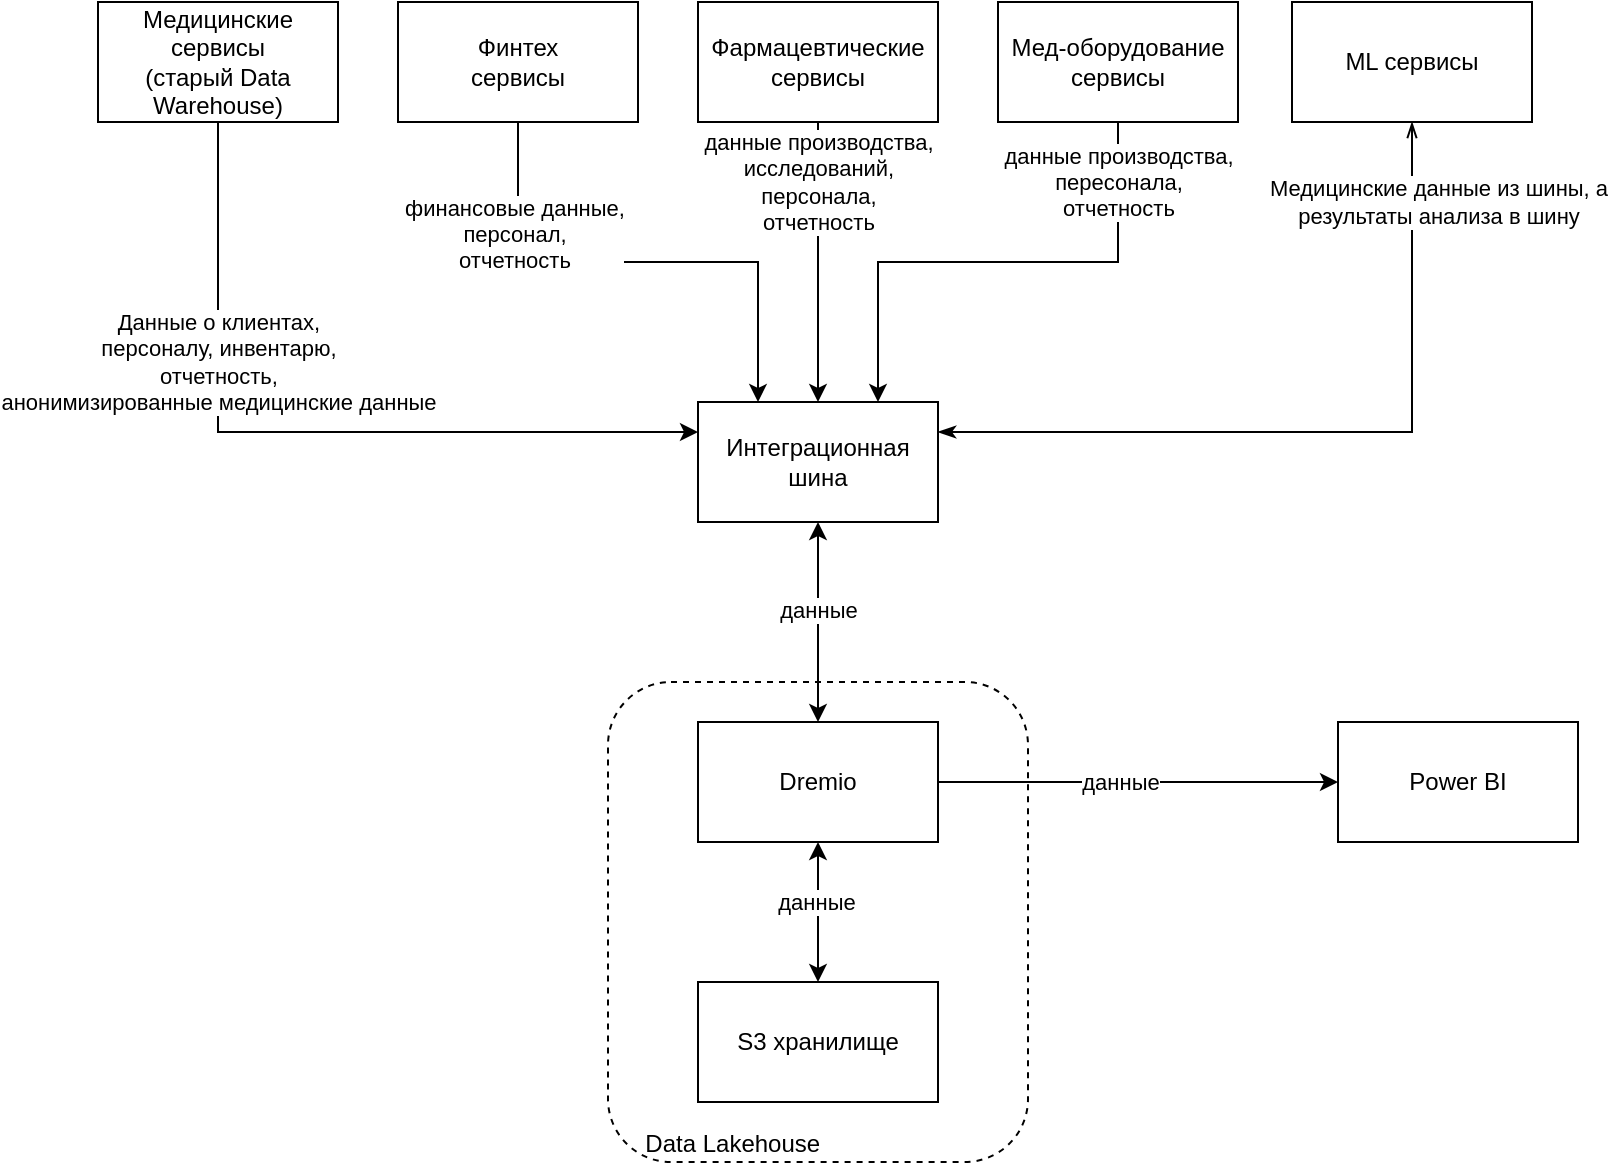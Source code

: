 <mxfile version="26.0.15">
  <diagram name="Page-1" id="mB8YLuMmBEMTiQLGBqZd">
    <mxGraphModel dx="1110" dy="854" grid="1" gridSize="10" guides="1" tooltips="1" connect="1" arrows="1" fold="1" page="1" pageScale="1" pageWidth="827" pageHeight="1169" math="0" shadow="0">
      <root>
        <mxCell id="0" />
        <mxCell id="1" parent="0" />
        <mxCell id="Of-AIPQErRhCinUC24cg-26" value="&amp;nbsp; &amp;nbsp; &amp;nbsp;Data Lakehouse" style="rounded=1;whiteSpace=wrap;html=1;labelPosition=center;verticalLabelPosition=middle;align=left;verticalAlign=bottom;dashed=1;" vertex="1" parent="1">
          <mxGeometry x="485" y="520" width="210" height="240" as="geometry" />
        </mxCell>
        <mxCell id="Of-AIPQErRhCinUC24cg-14" style="edgeStyle=orthogonalEdgeStyle;rounded=0;orthogonalLoop=1;jettySize=auto;html=1;exitX=0.5;exitY=1;exitDx=0;exitDy=0;entryX=0;entryY=0.25;entryDx=0;entryDy=0;" edge="1" parent="1" source="Of-AIPQErRhCinUC24cg-1" target="Of-AIPQErRhCinUC24cg-6">
          <mxGeometry relative="1" as="geometry" />
        </mxCell>
        <mxCell id="Of-AIPQErRhCinUC24cg-15" value="Данные о клиентах,&lt;br&gt;персоналу, инвентарю,&lt;br&gt;отчетность,&lt;br&gt;анонимизированные медицинские данные" style="edgeLabel;html=1;align=center;verticalAlign=middle;resizable=0;points=[];" vertex="1" connectable="0" parent="Of-AIPQErRhCinUC24cg-14">
          <mxGeometry x="-0.809" y="1" relative="1" as="geometry">
            <mxPoint x="-1" y="82" as="offset" />
          </mxGeometry>
        </mxCell>
        <mxCell id="Of-AIPQErRhCinUC24cg-1" value="Медицинские&lt;br&gt;сервисы&lt;br&gt;(старый Data Warehouse)" style="rounded=0;whiteSpace=wrap;html=1;" vertex="1" parent="1">
          <mxGeometry x="230" y="180" width="120" height="60" as="geometry" />
        </mxCell>
        <mxCell id="Of-AIPQErRhCinUC24cg-13" style="edgeStyle=orthogonalEdgeStyle;rounded=0;orthogonalLoop=1;jettySize=auto;html=1;exitX=0.5;exitY=1;exitDx=0;exitDy=0;entryX=0.25;entryY=0;entryDx=0;entryDy=0;" edge="1" parent="1" source="Of-AIPQErRhCinUC24cg-2" target="Of-AIPQErRhCinUC24cg-6">
          <mxGeometry relative="1" as="geometry" />
        </mxCell>
        <mxCell id="Of-AIPQErRhCinUC24cg-16" value="финансовые данные,&lt;br&gt;персонал,&lt;br&gt;отчетность" style="edgeLabel;html=1;align=center;verticalAlign=middle;resizable=0;points=[];" vertex="1" connectable="0" parent="Of-AIPQErRhCinUC24cg-13">
          <mxGeometry x="-0.752" y="-2" relative="1" as="geometry">
            <mxPoint y="24" as="offset" />
          </mxGeometry>
        </mxCell>
        <mxCell id="Of-AIPQErRhCinUC24cg-2" value="Финтех&lt;br&gt;сервисы" style="rounded=0;whiteSpace=wrap;html=1;" vertex="1" parent="1">
          <mxGeometry x="380" y="180" width="120" height="60" as="geometry" />
        </mxCell>
        <mxCell id="Of-AIPQErRhCinUC24cg-10" style="edgeStyle=orthogonalEdgeStyle;rounded=0;orthogonalLoop=1;jettySize=auto;html=1;exitX=0.5;exitY=1;exitDx=0;exitDy=0;entryX=0.5;entryY=0;entryDx=0;entryDy=0;" edge="1" parent="1" source="Of-AIPQErRhCinUC24cg-3" target="Of-AIPQErRhCinUC24cg-6">
          <mxGeometry relative="1" as="geometry" />
        </mxCell>
        <mxCell id="Of-AIPQErRhCinUC24cg-17" value="данные производства, &lt;br&gt;исследований,&lt;br&gt;персонала,&lt;br&gt;отчетность" style="edgeLabel;html=1;align=center;verticalAlign=middle;resizable=0;points=[];" vertex="1" connectable="0" parent="Of-AIPQErRhCinUC24cg-10">
          <mxGeometry x="-0.444" relative="1" as="geometry">
            <mxPoint y="-9" as="offset" />
          </mxGeometry>
        </mxCell>
        <mxCell id="Of-AIPQErRhCinUC24cg-3" value="Фармацевтические&lt;br&gt;сервисы" style="rounded=0;whiteSpace=wrap;html=1;" vertex="1" parent="1">
          <mxGeometry x="530" y="180" width="120" height="60" as="geometry" />
        </mxCell>
        <mxCell id="Of-AIPQErRhCinUC24cg-11" style="edgeStyle=orthogonalEdgeStyle;rounded=0;orthogonalLoop=1;jettySize=auto;html=1;exitX=0.5;exitY=1;exitDx=0;exitDy=0;entryX=0.75;entryY=0;entryDx=0;entryDy=0;" edge="1" parent="1" source="Of-AIPQErRhCinUC24cg-4" target="Of-AIPQErRhCinUC24cg-6">
          <mxGeometry relative="1" as="geometry" />
        </mxCell>
        <mxCell id="Of-AIPQErRhCinUC24cg-18" value="данные производства, &lt;br&gt;пересонала, &lt;br&gt;отчетность" style="edgeLabel;html=1;align=center;verticalAlign=middle;resizable=0;points=[];" vertex="1" connectable="0" parent="Of-AIPQErRhCinUC24cg-11">
          <mxGeometry x="-0.815" y="-4" relative="1" as="geometry">
            <mxPoint x="4" y="6" as="offset" />
          </mxGeometry>
        </mxCell>
        <mxCell id="Of-AIPQErRhCinUC24cg-4" value="Мед-оборудование&lt;br&gt;сервисы" style="rounded=0;whiteSpace=wrap;html=1;" vertex="1" parent="1">
          <mxGeometry x="680" y="180" width="120" height="60" as="geometry" />
        </mxCell>
        <mxCell id="Of-AIPQErRhCinUC24cg-12" style="edgeStyle=orthogonalEdgeStyle;rounded=0;orthogonalLoop=1;jettySize=auto;html=1;exitX=0.5;exitY=1;exitDx=0;exitDy=0;entryX=1;entryY=0.25;entryDx=0;entryDy=0;endArrow=classicThin;endFill=1;curved=0;startArrow=openThin;startFill=0;" edge="1" parent="1" source="Of-AIPQErRhCinUC24cg-5" target="Of-AIPQErRhCinUC24cg-6">
          <mxGeometry relative="1" as="geometry" />
        </mxCell>
        <mxCell id="Of-AIPQErRhCinUC24cg-19" value="Медицинские данные из шины, а &lt;br&gt;результаты анализа в шину" style="edgeLabel;html=1;align=center;verticalAlign=middle;resizable=0;points=[];" vertex="1" connectable="0" parent="Of-AIPQErRhCinUC24cg-12">
          <mxGeometry x="-0.842" y="-2" relative="1" as="geometry">
            <mxPoint x="15" y="9" as="offset" />
          </mxGeometry>
        </mxCell>
        <mxCell id="Of-AIPQErRhCinUC24cg-5" value="ML сервисы" style="rounded=0;whiteSpace=wrap;html=1;" vertex="1" parent="1">
          <mxGeometry x="827" y="180" width="120" height="60" as="geometry" />
        </mxCell>
        <mxCell id="Of-AIPQErRhCinUC24cg-20" style="edgeStyle=orthogonalEdgeStyle;rounded=0;orthogonalLoop=1;jettySize=auto;html=1;exitX=0.5;exitY=1;exitDx=0;exitDy=0;entryX=0.5;entryY=0;entryDx=0;entryDy=0;startArrow=classic;startFill=1;" edge="1" parent="1" source="Of-AIPQErRhCinUC24cg-6" target="Of-AIPQErRhCinUC24cg-7">
          <mxGeometry relative="1" as="geometry" />
        </mxCell>
        <mxCell id="Of-AIPQErRhCinUC24cg-21" value="данные" style="edgeLabel;html=1;align=center;verticalAlign=middle;resizable=0;points=[];" vertex="1" connectable="0" parent="Of-AIPQErRhCinUC24cg-20">
          <mxGeometry x="-0.12" relative="1" as="geometry">
            <mxPoint as="offset" />
          </mxGeometry>
        </mxCell>
        <mxCell id="Of-AIPQErRhCinUC24cg-6" value="Интеграционная шина" style="rounded=0;whiteSpace=wrap;html=1;" vertex="1" parent="1">
          <mxGeometry x="530" y="380" width="120" height="60" as="geometry" />
        </mxCell>
        <mxCell id="Of-AIPQErRhCinUC24cg-22" style="edgeStyle=orthogonalEdgeStyle;rounded=0;orthogonalLoop=1;jettySize=auto;html=1;exitX=0.5;exitY=1;exitDx=0;exitDy=0;entryX=0.5;entryY=0;entryDx=0;entryDy=0;startArrow=classic;startFill=1;" edge="1" parent="1" source="Of-AIPQErRhCinUC24cg-7" target="Of-AIPQErRhCinUC24cg-8">
          <mxGeometry relative="1" as="geometry" />
        </mxCell>
        <mxCell id="Of-AIPQErRhCinUC24cg-23" value="данные" style="edgeLabel;html=1;align=center;verticalAlign=middle;resizable=0;points=[];" vertex="1" connectable="0" parent="Of-AIPQErRhCinUC24cg-22">
          <mxGeometry x="-0.143" y="-1" relative="1" as="geometry">
            <mxPoint as="offset" />
          </mxGeometry>
        </mxCell>
        <mxCell id="Of-AIPQErRhCinUC24cg-24" style="edgeStyle=orthogonalEdgeStyle;rounded=0;orthogonalLoop=1;jettySize=auto;html=1;exitX=1;exitY=0.5;exitDx=0;exitDy=0;entryX=0;entryY=0.5;entryDx=0;entryDy=0;" edge="1" parent="1" source="Of-AIPQErRhCinUC24cg-7" target="Of-AIPQErRhCinUC24cg-9">
          <mxGeometry relative="1" as="geometry" />
        </mxCell>
        <mxCell id="Of-AIPQErRhCinUC24cg-25" value="данные" style="edgeLabel;html=1;align=center;verticalAlign=middle;resizable=0;points=[];" vertex="1" connectable="0" parent="Of-AIPQErRhCinUC24cg-24">
          <mxGeometry x="-0.16" y="2" relative="1" as="geometry">
            <mxPoint x="7" y="2" as="offset" />
          </mxGeometry>
        </mxCell>
        <mxCell id="Of-AIPQErRhCinUC24cg-7" value="Dremio" style="rounded=0;whiteSpace=wrap;html=1;" vertex="1" parent="1">
          <mxGeometry x="530" y="540" width="120" height="60" as="geometry" />
        </mxCell>
        <mxCell id="Of-AIPQErRhCinUC24cg-8" value="S3 хранилище" style="rounded=0;whiteSpace=wrap;html=1;" vertex="1" parent="1">
          <mxGeometry x="530" y="670" width="120" height="60" as="geometry" />
        </mxCell>
        <mxCell id="Of-AIPQErRhCinUC24cg-9" value="Power BI" style="rounded=0;whiteSpace=wrap;html=1;" vertex="1" parent="1">
          <mxGeometry x="850" y="540" width="120" height="60" as="geometry" />
        </mxCell>
      </root>
    </mxGraphModel>
  </diagram>
</mxfile>
